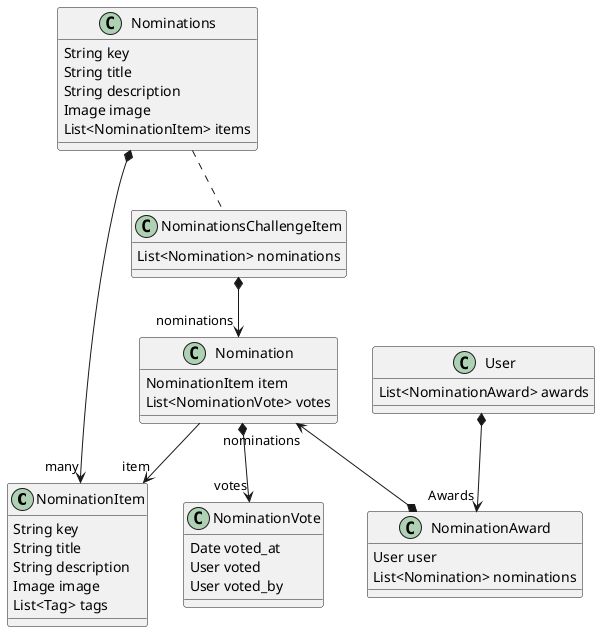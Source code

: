 
@startuml

class NominationItem {
String key
String title
String description
Image image
List<Tag> tags
}

class Nominations {
String key
String title
String description
Image image
List<NominationItem> items
}

class NominationVote{
  Date voted_at
  User voted
  User voted_by
}
class Nomination{
  NominationItem item
  List<NominationVote> votes
}

class NominationsChallengeItem{
  List<Nomination> nominations
}

class NominationAward{
  User user
  List<Nomination> nominations
}
class User{
List<NominationAward> awards
}

Nominations  *--> "many" NominationItem
Nomination --> "item" NominationItem
Nomination *--> "votes" NominationVote
NominationsChallengeItem *--> "nominations" Nomination
NominationAward *-up-> "nominations" Nomination
User *--> "Awards" NominationAward
Nominations .. NominationsChallengeItem

@enduml
